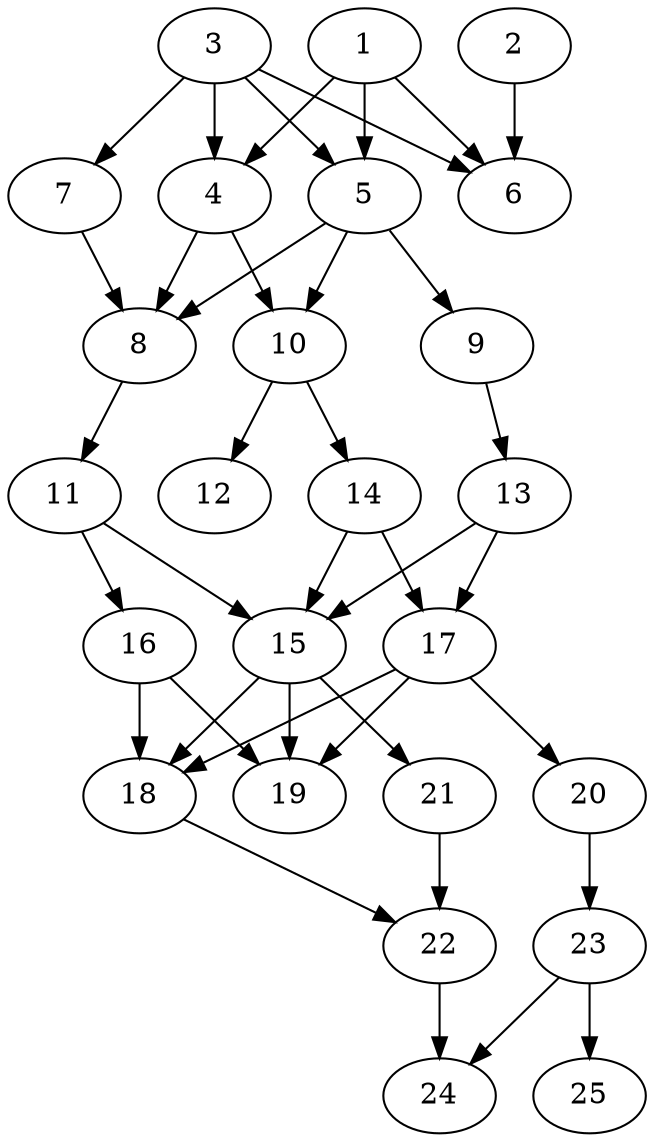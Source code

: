 // DAG automatically generated by daggen at Thu Oct  3 14:00:40 2019
// ./daggen --dot -n 25 --ccr 0.3 --fat 0.5 --regular 0.7 --density 0.7 --mindata 5242880 --maxdata 52428800 
digraph G {
  1 [size="132799147", alpha="0.09", expect_size="39839744"] 
  1 -> 4 [size ="39839744"]
  1 -> 5 [size ="39839744"]
  1 -> 6 [size ="39839744"]
  2 [size="130170880", alpha="0.05", expect_size="39051264"] 
  2 -> 6 [size ="39051264"]
  3 [size="69563733", alpha="0.10", expect_size="20869120"] 
  3 -> 4 [size ="20869120"]
  3 -> 5 [size ="20869120"]
  3 -> 6 [size ="20869120"]
  3 -> 7 [size ="20869120"]
  4 [size="136499200", alpha="0.09", expect_size="40949760"] 
  4 -> 8 [size ="40949760"]
  4 -> 10 [size ="40949760"]
  5 [size="110199467", alpha="0.00", expect_size="33059840"] 
  5 -> 8 [size ="33059840"]
  5 -> 9 [size ="33059840"]
  5 -> 10 [size ="33059840"]
  6 [size="52688213", alpha="0.00", expect_size="15806464"] 
  7 [size="60405760", alpha="0.17", expect_size="18121728"] 
  7 -> 8 [size ="18121728"]
  8 [size="144022187", alpha="0.19", expect_size="43206656"] 
  8 -> 11 [size ="43206656"]
  9 [size="85923840", alpha="0.14", expect_size="25777152"] 
  9 -> 13 [size ="25777152"]
  10 [size="100485120", alpha="0.15", expect_size="30145536"] 
  10 -> 12 [size ="30145536"]
  10 -> 14 [size ="30145536"]
  11 [size="72826880", alpha="0.09", expect_size="21848064"] 
  11 -> 15 [size ="21848064"]
  11 -> 16 [size ="21848064"]
  12 [size="141346133", alpha="0.07", expect_size="42403840"] 
  13 [size="21845333", alpha="0.15", expect_size="6553600"] 
  13 -> 15 [size ="6553600"]
  13 -> 17 [size ="6553600"]
  14 [size="101341867", alpha="0.04", expect_size="30402560"] 
  14 -> 15 [size ="30402560"]
  14 -> 17 [size ="30402560"]
  15 [size="171994453", alpha="0.15", expect_size="51598336"] 
  15 -> 18 [size ="51598336"]
  15 -> 19 [size ="51598336"]
  15 -> 21 [size ="51598336"]
  16 [size="18397867", alpha="0.01", expect_size="5519360"] 
  16 -> 18 [size ="5519360"]
  16 -> 19 [size ="5519360"]
  17 [size="20677973", alpha="0.11", expect_size="6203392"] 
  17 -> 18 [size ="6203392"]
  17 -> 19 [size ="6203392"]
  17 -> 20 [size ="6203392"]
  18 [size="156893867", alpha="0.07", expect_size="47068160"] 
  18 -> 22 [size ="47068160"]
  19 [size="149541547", alpha="0.06", expect_size="44862464"] 
  20 [size="101485227", alpha="0.16", expect_size="30445568"] 
  20 -> 23 [size ="30445568"]
  21 [size="60330667", alpha="0.00", expect_size="18099200"] 
  21 -> 22 [size ="18099200"]
  22 [size="129928533", alpha="0.19", expect_size="38978560"] 
  22 -> 24 [size ="38978560"]
  23 [size="30303573", alpha="0.04", expect_size="9091072"] 
  23 -> 24 [size ="9091072"]
  23 -> 25 [size ="9091072"]
  24 [size="145769813", alpha="0.05", expect_size="43730944"] 
  25 [size="20804267", alpha="0.17", expect_size="6241280"] 
}
